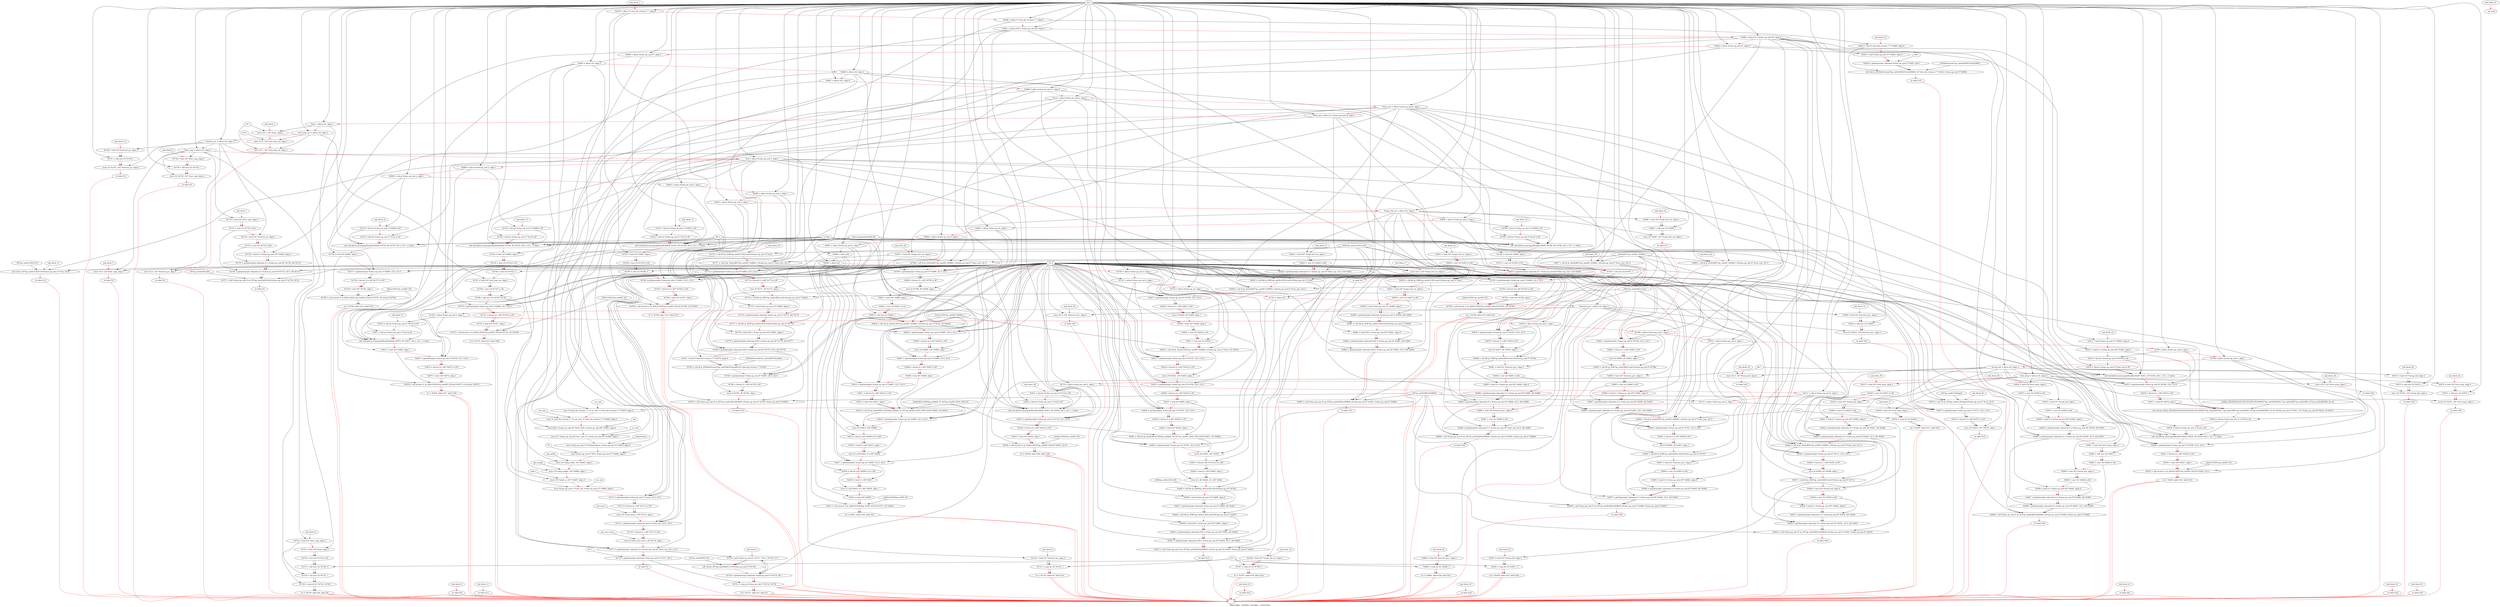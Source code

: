 digraph G {
compound=true
label="Black edges - dataflow, red edges - control flow"
"t679" [label="  %t679 = alloca %\"class.hls::stream.1\"*, align 8"]
"t680" [label="  %t680 = alloca %\"class.hls::stream.1\"*, align 8"]
"t681" [label="  %t681 = alloca [256 x %class.ap_uint.0]*, align 8"]
"t682" [label="  %t682 = alloca [3 x %class.ap_uint.0]*, align 8"]
"t683" [label="  %t683 = alloca %class.ap_uint.0*, align 8"]
"t684" [label="  %t684 = alloca %class.ap_uint.0*, align 8"]
"t685" [label="  %t685 = alloca i16, align 2"]
"t686" [label="  %t686 = alloca i16, align 2"]
"t687" [label="  %t687 = alloca i16*, align 8"]
"t688" [label="  %t688 = alloca %class.ap_uint.2*, align 8"]
"row" [label="  %row = alloca %class.ap_uint.2, align 2"]
"win_size" [label="  %win_size = alloca %class.ap_uint.0, align 1"]
"buf_cop" [label="  %buf_cop = alloca [3 x %class.ap_uint.0], align 1"]
"npc" [label="  %npc = alloca i16, align 2"]
"col_loop_var" [label="  %col_loop_var = alloca i16, align 2"]
"extract_px" [label="  %extract_px = alloca i32, align 4"]
"ext_copy" [label="  %ext_copy = alloca i32, align 4"]
"col" [label="  %col = alloca %class.ap_uint.2, align 1"]
"t689" [label="  %t689 = alloca %class.ap_uint.2, align 1"]
"t690" [label="  %t690 = alloca %class.ap_uint.2, align 1"]
"t691" [label="  %t691 = alloca %class.ap_uint.2, align 1"]
"t692" [label="  %t692 = alloca %class.ap_uint.0, align 1"]
"t693" [label="  %t693 = alloca %class.ap_uint.0, align 1"]
"copy_buf_var" [label="  %copy_buf_var = alloca i32, align 4"]
"t694" [label="  %t694 = alloca %class.ap_uint.2, align 1"]
"t695" [label="  %t695 = alloca %class.ap_int, align 1"]
"t696" [label="  %t696 = alloca %class.ap_uint.0, align 1"]
"t697" [label="  %t697 = alloca %class.ap_uint.2, align 1"]
"t698" [label="  %t698 = alloca i24"]
"t699" [label="  %t699 = alloca i24"]
"t700" [label="  %t700 = alloca %class.ap_uint.0, align 1"]
"t701" [label="  %t701 = alloca %class.ap_uint.2, align 1"]
"t702" [label="  %t702 = alloca %class.ap_int, align 1"]
"t703" [label="  %t703 = alloca i24"]
"extract_px1" [label="  %extract_px1 = alloca i32, align 4"]
"t704" [label="  %t704 = alloca %class.ap_uint.2, align 1"]
"t705" [label="  %t705 = alloca %class.ap_uint.0, align 1"]
"t706" [label="  %t706 = alloca %class.ap_uint.0, align 1"]
"t707" [label="  %t707 = alloca %class.ap_uint.0, align 1"]
"t708" [label="  %t708 = alloca %class.ap_uint.0, align 1"]
"t709" [label="  %t709 = alloca %class.ap_uint.2, align 1"]
"wrap_buf" [label="  %wrap_buf = alloca i32, align 4"]
"col_warp" [label="  %col_warp = alloca i32, align 4"]
"t710" [label="  %t710 = alloca %class.ap_uint.2, align 1"]
"t711" [label="  %t711 = alloca %class.ap_uint.0, align 1"]
"t712" [label="  %t712 = alloca %class.ap_uint.2, align 1"]
"_1" [label="  store %\"class.hls::stream.1\"* %_src_mat, %\"class.hls::stream.1\"** %t679, align 8"]
"_2" [label="  store %\"class.hls::stream.1\"* %_out_mat, %\"class.hls::stream.1\"** %t680, align 8"]
"_3" [label="  store [256 x %class.ap_uint.0]* %buf, [256 x %class.ap_uint.0]** %t681, align 8"]
"_4" [label="  store [3 x %class.ap_uint.0]* %src_buf, [3 x %class.ap_uint.0]** %t682, align 8"]
"_5" [label="  store %class.ap_uint.0* %OutputValues, %class.ap_uint.0** %t683, align 8"]
"_6" [label="  store %class.ap_uint.0* %P0, %class.ap_uint.0** %t684, align 8"]
"_7" [label="  store i16 %img_width, i16* %t685, align 2"]
"_8" [label="  store i16 %img_height, i16* %t686, align 2"]
"_9" [label="  store i16* %shift_x, i16** %t687, align 8"]
"_10" [label="  store %class.ap_uint.2* %row_ind, %class.ap_uint.2** %t688, align 8"]
"t713" [label="  %t713 = getelementptr %class.ap_uint.2* %row, i32 0, i32 0"]
"t714" [label="  %t714 = bitcast [2 x i8]* %t713 to i16*"]
"_11" [label="  store i16 %row.coerce, i16* %t714, align 1"]
"t715" [label="  %t715 = getelementptr %class.ap_uint.0* %win_size, i32 0, i32 0"]
"t716" [label="  %t716 = bitcast [1 x i8]* %t715 to i8*"]
"_12" [label="  store i8 %win_size.coerce, i8* %t716, align 1"]
"t717" [label="  %t717 = getelementptr inbounds [3 x %class.ap_uint.0]* %buf_cop, i32 0, i32 0"]
"t718" [label="  %t718 = getelementptr inbounds %class.ap_uint.0* %t717, i64 3"]
"_13" [label="  br label %1"]
"unk_block_1" -> "t679"[color=red]
"i32 1" -> "t679"
"t679" -> "t680"[color=red weight=2]
"i32 1" -> "t680"
"t680" -> "t681"[color=red weight=2]
"i32 1" -> "t681"
"t681" -> "t682"[color=red weight=2]
"i32 1" -> "t682"
"t682" -> "t683"[color=red weight=2]
"i32 1" -> "t683"
"t683" -> "t684"[color=red weight=2]
"i32 1" -> "t684"
"t684" -> "t685"[color=red weight=2]
"i32 1" -> "t685"
"t685" -> "t686"[color=red weight=2]
"i32 1" -> "t686"
"t686" -> "t687"[color=red weight=2]
"i32 1" -> "t687"
"t687" -> "t688"[color=red weight=2]
"i32 1" -> "t688"
"t688" -> "row"[color=red weight=2]
"i32 1" -> "row"
"row" -> "win_size"[color=red weight=2]
"i32 1" -> "win_size"
"win_size" -> "buf_cop"[color=red weight=2]
"i32 1" -> "buf_cop"
"buf_cop" -> "npc"[color=red weight=2]
"i32 1" -> "npc"
"npc" -> "col_loop_var"[color=red weight=2]
"i32 1" -> "col_loop_var"
"col_loop_var" -> "extract_px"[color=red weight=2]
"i32 1" -> "extract_px"
"extract_px" -> "ext_copy"[color=red weight=2]
"i32 1" -> "ext_copy"
"ext_copy" -> "col"[color=red weight=2]
"i32 1" -> "col"
"col" -> "t689"[color=red weight=2]
"i32 1" -> "t689"
"t689" -> "t690"[color=red weight=2]
"i32 1" -> "t690"
"t690" -> "t691"[color=red weight=2]
"i32 1" -> "t691"
"t691" -> "t692"[color=red weight=2]
"i32 1" -> "t692"
"t692" -> "t693"[color=red weight=2]
"i32 1" -> "t693"
"t693" -> "copy_buf_var"[color=red weight=2]
"i32 1" -> "copy_buf_var"
"copy_buf_var" -> "t694"[color=red weight=2]
"i32 1" -> "t694"
"t694" -> "t695"[color=red weight=2]
"i32 1" -> "t695"
"t695" -> "t696"[color=red weight=2]
"i32 1" -> "t696"
"t696" -> "t697"[color=red weight=2]
"i32 1" -> "t697"
"t697" -> "t698"[color=red weight=2]
"i32 1" -> "t698"
"t698" -> "t699"[color=red weight=2]
"i32 1" -> "t699"
"t699" -> "t700"[color=red weight=2]
"i32 1" -> "t700"
"t700" -> "t701"[color=red weight=2]
"i32 1" -> "t701"
"t701" -> "t702"[color=red weight=2]
"i32 1" -> "t702"
"t702" -> "t703"[color=red weight=2]
"i32 1" -> "t703"
"t703" -> "extract_px1"[color=red weight=2]
"i32 1" -> "extract_px1"
"extract_px1" -> "t704"[color=red weight=2]
"i32 1" -> "t704"
"t704" -> "t705"[color=red weight=2]
"i32 1" -> "t705"
"t705" -> "t706"[color=red weight=2]
"i32 1" -> "t706"
"t706" -> "t707"[color=red weight=2]
"i32 1" -> "t707"
"t707" -> "t708"[color=red weight=2]
"i32 1" -> "t708"
"t708" -> "t709"[color=red weight=2]
"i32 1" -> "t709"
"t709" -> "wrap_buf"[color=red weight=2]
"i32 1" -> "wrap_buf"
"wrap_buf" -> "col_warp"[color=red weight=2]
"i32 1" -> "col_warp"
"col_warp" -> "t710"[color=red weight=2]
"i32 1" -> "t710"
"t710" -> "t711"[color=red weight=2]
"i32 1" -> "t711"
"t711" -> "t712"[color=red weight=2]
"i32 1" -> "t712"
"t712" -> "_1"[color=red weight=2]
"_src_mat" -> "_1"
"t679" -> "_1"
"_1" -> "_2"[color=red weight=2]
"_out_mat" -> "_2"
"t680" -> "_2"
"_2" -> "_3"[color=red weight=2]
"buf" -> "_3"
"t681" -> "_3"
"_3" -> "_4"[color=red weight=2]
"src_buf" -> "_4"
"t682" -> "_4"
"_4" -> "_5"[color=red weight=2]
"OutputValues" -> "_5"
"t683" -> "_5"
"_5" -> "_6"[color=red weight=2]
"P0" -> "_6"
"t684" -> "_6"
"_6" -> "_7"[color=red weight=2]
"img_width" -> "_7"
"t685" -> "_7"
"_7" -> "_8"[color=red weight=2]
"img_height" -> "_8"
"t686" -> "_8"
"_8" -> "_9"[color=red weight=2]
"shift_x" -> "_9"
"t687" -> "_9"
"_9" -> "_10"[color=red weight=2]
"row_ind" -> "_10"
"t688" -> "_10"
"_10" -> "t713"[color=red weight=2]
"row" -> "t713"
"i32 0" -> "t713"
"i32 0" -> "t713"
"t713" -> "t714"[color=red weight=2]
"t713" -> "t714"
"t714" -> "_11"[color=red weight=2]
"row.coerce" -> "_11"
"t714" -> "_11"
"_11" -> "t715"[color=red weight=2]
"win_size" -> "t715"
"i32 0" -> "t715"
"i32 0" -> "t715"
"t715" -> "t716"[color=red weight=2]
"t715" -> "t716"
"t716" -> "_12"[color=red weight=2]
"win_size.coerce" -> "_12"
"t716" -> "_12"
"_12" -> "t717"[color=red weight=2]
"buf_cop" -> "t717"
"i32 0" -> "t717"
"i32 0" -> "t717"
"t717" -> "t718"[color=red weight=2]
"t717" -> "t718"
"i64 3" -> "t718"
"t718" -> "_13"[color=red weight=2]
"_13" -> ""[color=red]

"t719" [label="  %t719 = phi %class.ap_uint.0* [ %t717, %0 ], [ %t720, %1 ]"]
"_14" [label="  call void @_ZN7ap_uintILi8EEC1Ev(%class.ap_uint.0* %t719)"]
"t720" [label="  %t720 = getelementptr inbounds %class.ap_uint.0* %t719, i64 1"]
"t721" [label="  %t721 = icmp eq %class.ap_uint.0* %t720, %t718"]
"_15" [label="  br i1 %t721, label %2, label %1"]
"unk_block_2" -> "t719"[color=red]
"t717" -> "t719"
"t720" -> "t719"
"t719" -> "_14"[color=red weight=2]
"t719" -> "_14"
"_ZN7ap_uintILi8EEC1Ev" -> "_14"
"_14" -> "t720"[color=red weight=2]
"t719" -> "t720"
"i64 1" -> "t720"
"t720" -> "t721"[color=red weight=2]
"t720" -> "t721"
"t718" -> "t721"
"t721" -> "_15"[color=red weight=2]
"t721" -> "_15"
"_15" -> ""[color=red]
"_15" -> ""[color=red]

"_16" [label="  store i16 1, i16* %npc, align 2"]
"_17" [label="  store i16 0, i16* %col_loop_var, align 2"]
"_18" [label="  store i16 1, i16* %col_loop_var, align 2"]
"_19" [label="  store i32 0, i32* %extract_px, align 4"]
"_20" [label="  br label %3"]
"unk_block_3" -> "_16"[color=red]
"i16 1" -> "_16"
"npc" -> "_16"
"_16" -> "_17"[color=red weight=2]
"i16 0" -> "_17"
"col_loop_var" -> "_17"
"_17" -> "_18"[color=red weight=2]
"i16 1" -> "_18"
"col_loop_var" -> "_18"
"_18" -> "_19"[color=red weight=2]
"i32 0" -> "_19"
"extract_px" -> "_19"
"_19" -> "_20"[color=red weight=2]
"_20" -> ""[color=red]

"t722" [label="  %t722 = load i32* %extract_px, align 4"]
"t723" [label="  %t723 = icmp slt i32 %t722, 3"]
"_21" [label="  br i1 %t723, label %4, label %10"]
"unk_block_4" -> "t722"[color=red]
"extract_px" -> "t722"
"t722" -> "t723"[color=red weight=2]
"t722" -> "t723"
"i32 3" -> "t723"
"t723" -> "_21"[color=red weight=2]
"t723" -> "_21"
"_21" -> ""[color=red]
"_21" -> ""[color=red]

"_22" [label="  store i32 0, i32* %ext_copy, align 4"]
"_23" [label="  br label %5"]
"unk_block_5" -> "_22"[color=red]
"i32 0" -> "_22"
"ext_copy" -> "_22"
"_22" -> "_23"[color=red weight=2]
"_23" -> ""[color=red]

"t724" [label="  %t724 = load i32* %ext_copy, align 4"]
"t725" [label="  %t725 = load i16* %npc, align 2"]
"t726" [label="  %t726 = zext i16 %t725 to i32"]
"t727" [label="  %t727 = add nsw i32 %t726, 3"]
"t728" [label="  %t728 = sub nsw i32 %t727, 1"]
"t729" [label="  %t729 = icmp slt i32 %t724, %t728"]
"_24" [label="  br i1 %t729, label %6, label %8"]
"unk_block_6" -> "t724"[color=red]
"ext_copy" -> "t724"
"t724" -> "t725"[color=red weight=2]
"npc" -> "t725"
"t725" -> "t726"[color=red weight=2]
"t725" -> "t726"
"t726" -> "t727"[color=red weight=2]
"t726" -> "t727"
"i32 3" -> "t727"
"t727" -> "t728"[color=red weight=2]
"t727" -> "t728"
"i32 1" -> "t728"
"t728" -> "t729"[color=red weight=2]
"t724" -> "t729"
"t728" -> "t729"
"t729" -> "_24"[color=red weight=2]
"t729" -> "_24"
"_24" -> ""[color=red]
"_24" -> ""[color=red]

"t730" [label="  %t730 = load i32* %ext_copy, align 4"]
"t731" [label="  %t731 = sext i32 %t730 to i64"]
"t732" [label="  %t732 = load i32* %extract_px, align 4"]
"t733" [label="  %t733 = sext i32 %t732 to i64"]
"t734" [label="  %t734 = load [3 x %class.ap_uint.0]** %t682, align 8"]
"t735" [label="  %t735 = getelementptr inbounds [3 x %class.ap_uint.0]* %t734, i64 %t733"]
"t736" [label="  %t736 = getelementptr inbounds [3 x %class.ap_uint.0]* %t735, i32 0, i64 %t731"]
"t737" [label="  %t737 = call %class.ap_uint.0* @_ZN7ap_uintILi8EEaSEi(%class.ap_uint.0* %t736, i32 0)"]
"_25" [label="  br label %7"]
"unk_block_7" -> "t730"[color=red]
"ext_copy" -> "t730"
"t730" -> "t731"[color=red weight=2]
"t730" -> "t731"
"t731" -> "t732"[color=red weight=2]
"extract_px" -> "t732"
"t732" -> "t733"[color=red weight=2]
"t732" -> "t733"
"t733" -> "t734"[color=red weight=2]
"t682" -> "t734"
"t734" -> "t735"[color=red weight=2]
"t734" -> "t735"
"t733" -> "t735"
"t735" -> "t736"[color=red weight=2]
"t735" -> "t736"
"i32 0" -> "t736"
"t731" -> "t736"
"t736" -> "t737"[color=red weight=2]
"t736" -> "t737"
"i32 0" -> "t737"
"_ZN7ap_uintILi8EEaSEi" -> "t737"
"t737" -> "_25"[color=red weight=2]
"_25" -> ""[color=red]

"t738" [label="  %t738 = load i32* %ext_copy, align 4"]
"t739" [label="  %t739 = add nsw i32 %t738, 1"]
"_26" [label="  store i32 %t739, i32* %ext_copy, align 4"]
"_27" [label="  br label %5"]
"unk_block_8" -> "t738"[color=red]
"ext_copy" -> "t738"
"t738" -> "t739"[color=red weight=2]
"t738" -> "t739"
"i32 1" -> "t739"
"t739" -> "_26"[color=red weight=2]
"t739" -> "_26"
"ext_copy" -> "_26"
"_26" -> "_27"[color=red weight=2]
"_27" -> ""[color=red]

"_28" [label="  br label %9"]
"unk_block_9" -> "_28"[color=red]
"_28" -> ""[color=red]

"t740" [label="  %t740 = load i32* %extract_px, align 4"]
"t741" [label="  %t741 = add nsw i32 %t740, 1"]
"_29" [label="  store i32 %t741, i32* %extract_px, align 4"]
"_30" [label="  br label %3"]
"unk_block_10" -> "t740"[color=red]
"extract_px" -> "t740"
"t740" -> "t741"[color=red weight=2]
"t740" -> "t741"
"i32 1" -> "t741"
"t741" -> "_29"[color=red weight=2]
"t741" -> "_29"
"extract_px" -> "_29"
"_29" -> "_30"[color=red weight=2]
"_30" -> ""[color=red]

"_31" [label="  br label %11"]
"unk_block_11" -> "_31"[color=red]
"_31" -> ""[color=red]

"_32" [label="  call void @_ZN7ap_uintILi13EEC1Ei(%class.ap_uint.2* %col, i32 0)"]
"_33" [label="  br label %12"]
"unk_block_12" -> "_32"[color=red]
"col" -> "_32"
"i32 0" -> "_32"
"_ZN7ap_uintILi13EEC1Ei" -> "_32"
"_32" -> "_33"[color=red weight=2]
"_33" -> ""[color=red]

"t742" [label="  %t742 = bitcast %class.ap_uint.2* %t689 to i8*"]
"t743" [label="  %t743 = bitcast %class.ap_uint.2* %col to i8*"]
"_34" [label="  call void @llvm.memcpy.p0i8.p0i8.i64(i8* %t742, i8* %t743, i64 2, i32 1, i1 false)"]
"t744" [label="  %t744 = load i16* %t685, align 2"]
"t745" [label="  %t745 = zext i16 %t744 to i32"]
"t746" [label="  %t746 = ashr i32 %t745, 0"]
"t747" [label="  %t747 = load i16* %col_loop_var, align 2"]
"t748" [label="  %t748 = zext i16 %t747 to i32"]
"t749" [label="  %t749 = add nsw i32 %t746, %t748"]
"t750" [label="  %t750 = getelementptr %class.ap_uint.2* %t689, i32 0, i32 0"]
"t751" [label="  %t751 = bitcast [2 x i8]* %t750 to i16*"]
"t752" [label="  %t752 = load i16* %t751, align 1"]
"t753" [label="  %t753 = call zeroext i1 @_ZltILi13EEb7ap_uintIXT_EEi(i16 %t752, i32 %t749)"]
"_35" [label="  br i1 %t753, label %13, label %46"]
"unk_block_13" -> "t742"[color=red]
"t689" -> "t742"
"t742" -> "t743"[color=red weight=2]
"col" -> "t743"
"t743" -> "_34"[color=red weight=2]
"t742" -> "_34"
"t743" -> "_34"
"i64 2" -> "_34"
"i32 1" -> "_34"
"i1 false" -> "_34"
"llvm.memcpy.p0i8.p0i8.i64" -> "_34"
"_34" -> "t744"[color=red weight=2]
"t685" -> "t744"
"t744" -> "t745"[color=red weight=2]
"t744" -> "t745"
"t745" -> "t746"[color=red weight=2]
"t745" -> "t746"
"i32 0" -> "t746"
"t746" -> "t747"[color=red weight=2]
"col_loop_var" -> "t747"
"t747" -> "t748"[color=red weight=2]
"t747" -> "t748"
"t748" -> "t749"[color=red weight=2]
"t746" -> "t749"
"t748" -> "t749"
"t749" -> "t750"[color=red weight=2]
"t689" -> "t750"
"i32 0" -> "t750"
"i32 0" -> "t750"
"t750" -> "t751"[color=red weight=2]
"t750" -> "t751"
"t751" -> "t752"[color=red weight=2]
"t751" -> "t752"
"t752" -> "t753"[color=red weight=2]
"t752" -> "t753"
"t749" -> "t753"
"_ZltILi13EEb7ap_uintIXT_EEi" -> "t753"
"t753" -> "_35"[color=red weight=2]
"t753" -> "_35"
"_35" -> ""[color=red]
"_35" -> ""[color=red]

"t754" [label="  %t754 = bitcast %class.ap_uint.2* %t690 to i8*"]
"t755" [label="  %t755 = bitcast %class.ap_uint.2* %row to i8*"]
"_36" [label="  call void @llvm.memcpy.p0i8.p0i8.i64(i8* %t754, i8* %t755, i64 2, i32 1, i1 false)"]
"t756" [label="  %t756 = load i16* %t686, align 2"]
"t757" [label="  %t757 = getelementptr %class.ap_uint.2* %t690, i32 0, i32 0"]
"t758" [label="  %t758 = bitcast [2 x i8]* %t757 to i16*"]
"t759" [label="  %t759 = load i16* %t758, align 1"]
"t760" [label="  %t760 = call zeroext i1 @_ZltILi13EEb7ap_uintIXT_EEt(i16 %t759, i16 zeroext %t756)"]
"_37" [label="  br i1 %t760, label %14, label %16"]
"unk_block_14" -> "t754"[color=red]
"t690" -> "t754"
"t754" -> "t755"[color=red weight=2]
"row" -> "t755"
"t755" -> "_36"[color=red weight=2]
"t754" -> "_36"
"t755" -> "_36"
"i64 2" -> "_36"
"i32 1" -> "_36"
"i1 false" -> "_36"
"llvm.memcpy.p0i8.p0i8.i64" -> "_36"
"_36" -> "t756"[color=red weight=2]
"t686" -> "t756"
"t756" -> "t757"[color=red weight=2]
"t690" -> "t757"
"i32 0" -> "t757"
"i32 0" -> "t757"
"t757" -> "t758"[color=red weight=2]
"t757" -> "t758"
"t758" -> "t759"[color=red weight=2]
"t758" -> "t759"
"t759" -> "t760"[color=red weight=2]
"t759" -> "t760"
"t756" -> "t760"
"_ZltILi13EEb7ap_uintIXT_EEt" -> "t760"
"t760" -> "_37"[color=red weight=2]
"t760" -> "_37"
"_37" -> ""[color=red]
"_37" -> ""[color=red]

"t761" [label="  %t761 = bitcast %class.ap_uint.2* %t691 to i8*"]
"t762" [label="  %t762 = bitcast %class.ap_uint.2* %col to i8*"]
"_38" [label="  call void @llvm.memcpy.p0i8.p0i8.i64(i8* %t761, i8* %t762, i64 2, i32 1, i1 false)"]
"t763" [label="  %t763 = load i16* %t685, align 2"]
"t764" [label="  %t764 = zext i16 %t763 to i32"]
"t765" [label="  %t765 = ashr i32 %t764, 0"]
"t766" [label="  %t766 = getelementptr %class.ap_uint.2* %t691, i32 0, i32 0"]
"t767" [label="  %t767 = bitcast [2 x i8]* %t766 to i16*"]
"t768" [label="  %t768 = load i16* %t767, align 1"]
"t769" [label="  %t769 = call zeroext i1 @_ZltILi13EEb7ap_uintIXT_EEi(i16 %t768, i32 %t765)"]
"_39" [label="  br i1 %t769, label %15, label %16"]
"unk_block_15" -> "t761"[color=red]
"t691" -> "t761"
"t761" -> "t762"[color=red weight=2]
"col" -> "t762"
"t762" -> "_38"[color=red weight=2]
"t761" -> "_38"
"t762" -> "_38"
"i64 2" -> "_38"
"i32 1" -> "_38"
"i1 false" -> "_38"
"llvm.memcpy.p0i8.p0i8.i64" -> "_38"
"_38" -> "t763"[color=red weight=2]
"t685" -> "t763"
"t763" -> "t764"[color=red weight=2]
"t763" -> "t764"
"t764" -> "t765"[color=red weight=2]
"t764" -> "t765"
"i32 0" -> "t765"
"t765" -> "t766"[color=red weight=2]
"t691" -> "t766"
"i32 0" -> "t766"
"i32 0" -> "t766"
"t766" -> "t767"[color=red weight=2]
"t766" -> "t767"
"t767" -> "t768"[color=red weight=2]
"t767" -> "t768"
"t768" -> "t769"[color=red weight=2]
"t768" -> "t769"
"t765" -> "t769"
"_ZltILi13EEb7ap_uintIXT_EEi" -> "t769"
"t769" -> "_39"[color=red weight=2]
"t769" -> "_39"
"_39" -> ""[color=red]
"_39" -> ""[color=red]

"t770" [label="  %t770 = call i64 @_ZNK7ap_uintILi13EEcvmEv(%class.ap_uint.2* %col)"]
"t771" [label="  %t771 = call i8 @_ZmiILi8EE7ap_uintIXT_EERKS1_i(%class.ap_uint.0* %win_size, i32 1)"]
"t772" [label="  %t772 = getelementptr %class.ap_uint.0* %t692, i32 0, i32 0"]
"t773" [label="  %t773 = bitcast [1 x i8]* %t772 to i8*"]
"_40" [label="  store i8 %t771, i8* %t773, align 1"]
"t774" [label="  %t774 = call i64 @_ZNK7ap_uintILi8EEcvmEv(%class.ap_uint.0* %t692)"]
"t775" [label="  %t775 = load %class.ap_uint.2** %t688, align 8"]
"t776" [label="  %t776 = getelementptr inbounds %class.ap_uint.2* %t775, i64 %t774"]
"t777" [label="  %t777 = call i64 @_ZNK7ap_uintILi13EEcvmEv(%class.ap_uint.2* %t776)"]
"t778" [label="  %t778 = load [256 x %class.ap_uint.0]** %t681, align 8"]
"t779" [label="  %t779 = getelementptr inbounds [256 x %class.ap_uint.0]* %t778, i64 %t777"]
"t780" [label="  %t780 = getelementptr inbounds [256 x %class.ap_uint.0]* %t779, i32 0, i64 %t770"]
"t781" [label="  %t781 = load %\"class.hls::stream.1\"** %t679, align 8"]
"t782" [label="  %t782 = call i8 @_ZN3hls6streamI7ap_uintILi8EEE4readEv(%\"class.hls::stream.1\"* %t781)"]
"t783" [label="  %t783 = getelementptr %class.ap_uint.0* %t693, i32 0, i32 0"]
"t784" [label="  %t784 = bitcast [1 x i8]* %t783 to i8*"]
"_41" [label="  store i8 %t782, i8* %t784, align 1"]
"t785" [label="  %t785 = call %class.ap_uint.0* @_ZN7ap_uintILi8EEaSERKS0_(%class.ap_uint.0* %t780, %class.ap_uint.0* %t693)"]
"_42" [label="  br label %16"]
"unk_block_16" -> "t770"[color=red]
"col" -> "t770"
"_ZNK7ap_uintILi13EEcvmEv" -> "t770"
"t770" -> "t771"[color=red weight=2]
"win_size" -> "t771"
"i32 1" -> "t771"
"_ZmiILi8EE7ap_uintIXT_EERKS1_i" -> "t771"
"t771" -> "t772"[color=red weight=2]
"t692" -> "t772"
"i32 0" -> "t772"
"i32 0" -> "t772"
"t772" -> "t773"[color=red weight=2]
"t772" -> "t773"
"t773" -> "_40"[color=red weight=2]
"t771" -> "_40"
"t773" -> "_40"
"_40" -> "t774"[color=red weight=2]
"t692" -> "t774"
"_ZNK7ap_uintILi8EEcvmEv" -> "t774"
"t774" -> "t775"[color=red weight=2]
"t688" -> "t775"
"t775" -> "t776"[color=red weight=2]
"t775" -> "t776"
"t774" -> "t776"
"t776" -> "t777"[color=red weight=2]
"t776" -> "t777"
"_ZNK7ap_uintILi13EEcvmEv" -> "t777"
"t777" -> "t778"[color=red weight=2]
"t681" -> "t778"
"t778" -> "t779"[color=red weight=2]
"t778" -> "t779"
"t777" -> "t779"
"t779" -> "t780"[color=red weight=2]
"t779" -> "t780"
"i32 0" -> "t780"
"t770" -> "t780"
"t780" -> "t781"[color=red weight=2]
"t679" -> "t781"
"t781" -> "t782"[color=red weight=2]
"t781" -> "t782"
"_ZN3hls6streamI7ap_uintILi8EEE4readEv" -> "t782"
"t782" -> "t783"[color=red weight=2]
"t693" -> "t783"
"i32 0" -> "t783"
"i32 0" -> "t783"
"t783" -> "t784"[color=red weight=2]
"t783" -> "t784"
"t784" -> "_41"[color=red weight=2]
"t782" -> "_41"
"t784" -> "_41"
"_41" -> "t785"[color=red weight=2]
"t780" -> "t785"
"t693" -> "t785"
"_ZN7ap_uintILi8EEaSERKS0_" -> "t785"
"t785" -> "_42"[color=red weight=2]
"_42" -> ""[color=red]

"_43" [label="  store i32 0, i32* %copy_buf_var, align 4"]
"_44" [label="  br label %17"]
"unk_block_17" -> "_43"[color=red]
"i32 0" -> "_43"
"copy_buf_var" -> "_43"
"_43" -> "_44"[color=red weight=2]
"_44" -> ""[color=red]

"t786" [label="  %t786 = load i32* %copy_buf_var, align 4"]
"t787" [label="  %t787 = icmp slt i32 %t786, 3"]
"_45" [label="  br i1 %t787, label %18, label %24"]
"unk_block_18" -> "t786"[color=red]
"copy_buf_var" -> "t786"
"t786" -> "t787"[color=red weight=2]
"t786" -> "t787"
"i32 3" -> "t787"
"t787" -> "_45"[color=red weight=2]
"t787" -> "_45"
"_45" -> ""[color=red]
"_45" -> ""[color=red]

"t788" [label="  %t788 = bitcast %class.ap_uint.2* %t694 to i8*"]
"t789" [label="  %t789 = bitcast %class.ap_uint.2* %row to i8*"]
"_46" [label="  call void @llvm.memcpy.p0i8.p0i8.i64(i8* %t788, i8* %t789, i64 2, i32 1, i1 false)"]
"t790" [label="  %t790 = load i16* %t686, align 2"]
"t791" [label="  %t791 = zext i16 %t790 to i32"]
"t792" [label="  %t792 = sub nsw i32 %t791, 1"]
"t793" [label="  %t793 = getelementptr %class.ap_uint.2* %t694, i32 0, i32 0"]
"t794" [label="  %t794 = bitcast [2 x i8]* %t793 to i16*"]
"t795" [label="  %t795 = load i16* %t794, align 1"]
"t796" [label="  %t796 = call zeroext i1 @_ZgtILi13EEb7ap_uintIXT_EEi(i16 %t795, i32 %t792)"]
"_47" [label="  br i1 %t796, label %19, label %21"]
"unk_block_19" -> "t788"[color=red]
"t694" -> "t788"
"t788" -> "t789"[color=red weight=2]
"row" -> "t789"
"t789" -> "_46"[color=red weight=2]
"t788" -> "_46"
"t789" -> "_46"
"i64 2" -> "_46"
"i32 1" -> "_46"
"i1 false" -> "_46"
"llvm.memcpy.p0i8.p0i8.i64" -> "_46"
"_46" -> "t790"[color=red weight=2]
"t686" -> "t790"
"t790" -> "t791"[color=red weight=2]
"t790" -> "t791"
"t791" -> "t792"[color=red weight=2]
"t791" -> "t792"
"i32 1" -> "t792"
"t792" -> "t793"[color=red weight=2]
"t694" -> "t793"
"i32 0" -> "t793"
"i32 0" -> "t793"
"t793" -> "t794"[color=red weight=2]
"t793" -> "t794"
"t794" -> "t795"[color=red weight=2]
"t794" -> "t795"
"t795" -> "t796"[color=red weight=2]
"t795" -> "t796"
"t792" -> "t796"
"_ZgtILi13EEb7ap_uintIXT_EEi" -> "t796"
"t796" -> "_47"[color=red weight=2]
"t796" -> "_47"
"_47" -> ""[color=red]
"_47" -> ""[color=red]

"t797" [label="  %t797 = load i32* %copy_buf_var, align 4"]
"t798" [label="  %t798 = call i8 @_ZmiILi8EE7ap_uintIXT_EERKS1_i(%class.ap_uint.0* %win_size, i32 1)"]
"t799" [label="  %t799 = getelementptr %class.ap_uint.0* %t696, i32 0, i32 0"]
"t800" [label="  %t800 = bitcast [1 x i8]* %t799 to i8*"]
"_48" [label="  store i8 %t798, i8* %t800, align 1"]
"t801" [label="  %t801 = load i16* %t686, align 2"]
"t802" [label="  %t802 = zext i16 %t801 to i32"]
"t803" [label="  %t803 = sub nsw i32 %t802, 1"]
"t804" [label="  %t804 = call i16 @_ZmiILi13EE7ap_uintIXT_EERKS1_i(%class.ap_uint.2* %row, i32 %t803)"]
"t805" [label="  %t805 = getelementptr %class.ap_uint.2* %t697, i32 0, i32 0"]
"t806" [label="  %t806 = bitcast [2 x i8]* %t805 to i16*"]
"_49" [label="  store i16 %t804, i16* %t806, align 1"]
"t807" [label="  %t807 = getelementptr %class.ap_uint.0* %t696, i32 0, i32 0"]
"t808" [label="  %t808 = bitcast [1 x i8]* %t807 to i8*"]
"t809" [label="  %t809 = load i8* %t808, align 1"]
"t810" [label="  %t810 = getelementptr %class.ap_uint.2* %t697, i32 0, i32 0"]
"t811" [label="  %t811 = bitcast [2 x i8]* %t810 to i16*"]
"t812" [label="  %t812 = load i16* %t811, align 1"]
"t813" [label="  %t813 = call i24 @_ZmiILi8ELi13EE6ap_intIXplT_T0_EE7ap_uintIXT_EES2_IXT0_EE(i8 %t809, i16 %t812)"]
"t814" [label="  %t814 = getelementptr %class.ap_int* %t695, i32 0, i32 0"]
"_50" [label="  store i24 %t813, i24* %t698"]
"t815" [label="  %t815 = bitcast i24* %t698 to [3 x i8]*"]
"t816" [label="  %t816 = load [3 x i8]* %t815, align 1"]
"_51" [label="  store [3 x i8] %t816, [3 x i8]* %t814"]
"t817" [label="  %t817 = getelementptr %class.ap_int* %t695, i32 0, i32 0"]
"t818" [label="  %t818 = bitcast i24* %t699 to [3 x i8]*"]
"t819" [label="  %t819 = load [3 x i8]* %t817"]
"_52" [label="  store [3 x i8] %t819, [3 x i8]* %t818, align 1"]
"t820" [label="  %t820 = load i24* %t699"]
"t821" [label="  %t821 = call zeroext i1 @_ZgtILi21EEbi6ap_intIXT_EE(i32 %t797, i24 %t820)"]
"_53" [label="  br i1 %t821, label %20, label %21"]
"unk_block_20" -> "t797"[color=red]
"copy_buf_var" -> "t797"
"t797" -> "t798"[color=red weight=2]
"win_size" -> "t798"
"i32 1" -> "t798"
"_ZmiILi8EE7ap_uintIXT_EERKS1_i" -> "t798"
"t798" -> "t799"[color=red weight=2]
"t696" -> "t799"
"i32 0" -> "t799"
"i32 0" -> "t799"
"t799" -> "t800"[color=red weight=2]
"t799" -> "t800"
"t800" -> "_48"[color=red weight=2]
"t798" -> "_48"
"t800" -> "_48"
"_48" -> "t801"[color=red weight=2]
"t686" -> "t801"
"t801" -> "t802"[color=red weight=2]
"t801" -> "t802"
"t802" -> "t803"[color=red weight=2]
"t802" -> "t803"
"i32 1" -> "t803"
"t803" -> "t804"[color=red weight=2]
"row" -> "t804"
"t803" -> "t804"
"_ZmiILi13EE7ap_uintIXT_EERKS1_i" -> "t804"
"t804" -> "t805"[color=red weight=2]
"t697" -> "t805"
"i32 0" -> "t805"
"i32 0" -> "t805"
"t805" -> "t806"[color=red weight=2]
"t805" -> "t806"
"t806" -> "_49"[color=red weight=2]
"t804" -> "_49"
"t806" -> "_49"
"_49" -> "t807"[color=red weight=2]
"t696" -> "t807"
"i32 0" -> "t807"
"i32 0" -> "t807"
"t807" -> "t808"[color=red weight=2]
"t807" -> "t808"
"t808" -> "t809"[color=red weight=2]
"t808" -> "t809"
"t809" -> "t810"[color=red weight=2]
"t697" -> "t810"
"i32 0" -> "t810"
"i32 0" -> "t810"
"t810" -> "t811"[color=red weight=2]
"t810" -> "t811"
"t811" -> "t812"[color=red weight=2]
"t811" -> "t812"
"t812" -> "t813"[color=red weight=2]
"t809" -> "t813"
"t812" -> "t813"
"_ZmiILi8ELi13EE6ap_intIXplT_T0_EE7ap_uintIXT_EES2_IXT0_EE" -> "t813"
"t813" -> "t814"[color=red weight=2]
"t695" -> "t814"
"i32 0" -> "t814"
"i32 0" -> "t814"
"t814" -> "_50"[color=red weight=2]
"t813" -> "_50"
"t698" -> "_50"
"_50" -> "t815"[color=red weight=2]
"t698" -> "t815"
"t815" -> "t816"[color=red weight=2]
"t815" -> "t816"
"t816" -> "_51"[color=red weight=2]
"t816" -> "_51"
"t814" -> "_51"
"_51" -> "t817"[color=red weight=2]
"t695" -> "t817"
"i32 0" -> "t817"
"i32 0" -> "t817"
"t817" -> "t818"[color=red weight=2]
"t699" -> "t818"
"t818" -> "t819"[color=red weight=2]
"t817" -> "t819"
"t819" -> "_52"[color=red weight=2]
"t819" -> "_52"
"t818" -> "_52"
"_52" -> "t820"[color=red weight=2]
"t699" -> "t820"
"t820" -> "t821"[color=red weight=2]
"t797" -> "t821"
"t820" -> "t821"
"_ZgtILi21EEbi6ap_intIXT_EE" -> "t821"
"t821" -> "_53"[color=red weight=2]
"t821" -> "_53"
"_53" -> ""[color=red]
"_53" -> ""[color=red]

"t822" [label="  %t822 = load i32* %copy_buf_var, align 4"]
"t823" [label="  %t823 = sext i32 %t822 to i64"]
"t824" [label="  %t824 = getelementptr inbounds [3 x %class.ap_uint.0]* %buf_cop, i32 0, i64 %t823"]
"t825" [label="  %t825 = call i64 @_ZNK7ap_uintILi13EEcvmEv(%class.ap_uint.2* %col)"]
"t826" [label="  %t826 = call i8 @_ZmiILi8EE7ap_uintIXT_EERKS1_i(%class.ap_uint.0* %win_size, i32 1)"]
"t827" [label="  %t827 = getelementptr %class.ap_uint.0* %t700, i32 0, i32 0"]
"t828" [label="  %t828 = bitcast [1 x i8]* %t827 to i8*"]
"_54" [label="  store i8 %t826, i8* %t828, align 1"]
"t829" [label="  %t829 = load i16* %t686, align 2"]
"t830" [label="  %t830 = zext i16 %t829 to i32"]
"t831" [label="  %t831 = sub nsw i32 %t830, 1"]
"t832" [label="  %t832 = call i16 @_ZmiILi13EE7ap_uintIXT_EERKS1_i(%class.ap_uint.2* %row, i32 %t831)"]
"t833" [label="  %t833 = getelementptr %class.ap_uint.2* %t701, i32 0, i32 0"]
"t834" [label="  %t834 = bitcast [2 x i8]* %t833 to i16*"]
"_55" [label="  store i16 %t832, i16* %t834, align 1"]
"t835" [label="  %t835 = getelementptr %class.ap_uint.0* %t700, i32 0, i32 0"]
"t836" [label="  %t836 = bitcast [1 x i8]* %t835 to i8*"]
"t837" [label="  %t837 = load i8* %t836, align 1"]
"t838" [label="  %t838 = getelementptr %class.ap_uint.2* %t701, i32 0, i32 0"]
"t839" [label="  %t839 = bitcast [2 x i8]* %t838 to i16*"]
"t840" [label="  %t840 = load i16* %t839, align 1"]
"t841" [label="  %t841 = call i24 @_ZmiILi8ELi13EE6ap_intIXplT_T0_EE7ap_uintIXT_EES2_IXT0_EE(i8 %t837, i16 %t840)"]
"t842" [label="  %t842 = getelementptr %class.ap_int* %t702, i32 0, i32 0"]
"_56" [label="  store i24 %t841, i24* %t703"]
"t843" [label="  %t843 = bitcast i24* %t703 to [3 x i8]*"]
"t844" [label="  %t844 = load [3 x i8]* %t843, align 1"]
"_57" [label="  store [3 x i8] %t844, [3 x i8]* %t842"]
"t845" [label="  %t845 = call i64 @_ZNK6ap_intILi21EEcvlEv(%class.ap_int* %t702)"]
"t846" [label="  %t846 = load %class.ap_uint.2** %t688, align 8"]
"t847" [label="  %t847 = getelementptr inbounds %class.ap_uint.2* %t846, i64 %t845"]
"t848" [label="  %t848 = call i64 @_ZNK7ap_uintILi13EEcvmEv(%class.ap_uint.2* %t847)"]
"t849" [label="  %t849 = load [256 x %class.ap_uint.0]** %t681, align 8"]
"t850" [label="  %t850 = getelementptr inbounds [256 x %class.ap_uint.0]* %t849, i64 %t848"]
"t851" [label="  %t851 = getelementptr inbounds [256 x %class.ap_uint.0]* %t850, i32 0, i64 %t825"]
"t852" [label="  %t852 = call %class.ap_uint.0* @_ZN7ap_uintILi8EEaSERKS0_(%class.ap_uint.0* %t824, %class.ap_uint.0* %t851)"]
"_58" [label="  br label %22"]
"unk_block_21" -> "t822"[color=red]
"copy_buf_var" -> "t822"
"t822" -> "t823"[color=red weight=2]
"t822" -> "t823"
"t823" -> "t824"[color=red weight=2]
"buf_cop" -> "t824"
"i32 0" -> "t824"
"t823" -> "t824"
"t824" -> "t825"[color=red weight=2]
"col" -> "t825"
"_ZNK7ap_uintILi13EEcvmEv" -> "t825"
"t825" -> "t826"[color=red weight=2]
"win_size" -> "t826"
"i32 1" -> "t826"
"_ZmiILi8EE7ap_uintIXT_EERKS1_i" -> "t826"
"t826" -> "t827"[color=red weight=2]
"t700" -> "t827"
"i32 0" -> "t827"
"i32 0" -> "t827"
"t827" -> "t828"[color=red weight=2]
"t827" -> "t828"
"t828" -> "_54"[color=red weight=2]
"t826" -> "_54"
"t828" -> "_54"
"_54" -> "t829"[color=red weight=2]
"t686" -> "t829"
"t829" -> "t830"[color=red weight=2]
"t829" -> "t830"
"t830" -> "t831"[color=red weight=2]
"t830" -> "t831"
"i32 1" -> "t831"
"t831" -> "t832"[color=red weight=2]
"row" -> "t832"
"t831" -> "t832"
"_ZmiILi13EE7ap_uintIXT_EERKS1_i" -> "t832"
"t832" -> "t833"[color=red weight=2]
"t701" -> "t833"
"i32 0" -> "t833"
"i32 0" -> "t833"
"t833" -> "t834"[color=red weight=2]
"t833" -> "t834"
"t834" -> "_55"[color=red weight=2]
"t832" -> "_55"
"t834" -> "_55"
"_55" -> "t835"[color=red weight=2]
"t700" -> "t835"
"i32 0" -> "t835"
"i32 0" -> "t835"
"t835" -> "t836"[color=red weight=2]
"t835" -> "t836"
"t836" -> "t837"[color=red weight=2]
"t836" -> "t837"
"t837" -> "t838"[color=red weight=2]
"t701" -> "t838"
"i32 0" -> "t838"
"i32 0" -> "t838"
"t838" -> "t839"[color=red weight=2]
"t838" -> "t839"
"t839" -> "t840"[color=red weight=2]
"t839" -> "t840"
"t840" -> "t841"[color=red weight=2]
"t837" -> "t841"
"t840" -> "t841"
"_ZmiILi8ELi13EE6ap_intIXplT_T0_EE7ap_uintIXT_EES2_IXT0_EE" -> "t841"
"t841" -> "t842"[color=red weight=2]
"t702" -> "t842"
"i32 0" -> "t842"
"i32 0" -> "t842"
"t842" -> "_56"[color=red weight=2]
"t841" -> "_56"
"t703" -> "_56"
"_56" -> "t843"[color=red weight=2]
"t703" -> "t843"
"t843" -> "t844"[color=red weight=2]
"t843" -> "t844"
"t844" -> "_57"[color=red weight=2]
"t844" -> "_57"
"t842" -> "_57"
"_57" -> "t845"[color=red weight=2]
"t702" -> "t845"
"_ZNK6ap_intILi21EEcvlEv" -> "t845"
"t845" -> "t846"[color=red weight=2]
"t688" -> "t846"
"t846" -> "t847"[color=red weight=2]
"t846" -> "t847"
"t845" -> "t847"
"t847" -> "t848"[color=red weight=2]
"t847" -> "t848"
"_ZNK7ap_uintILi13EEcvmEv" -> "t848"
"t848" -> "t849"[color=red weight=2]
"t681" -> "t849"
"t849" -> "t850"[color=red weight=2]
"t849" -> "t850"
"t848" -> "t850"
"t850" -> "t851"[color=red weight=2]
"t850" -> "t851"
"i32 0" -> "t851"
"t825" -> "t851"
"t851" -> "t852"[color=red weight=2]
"t824" -> "t852"
"t851" -> "t852"
"_ZN7ap_uintILi8EEaSERKS0_" -> "t852"
"t852" -> "_58"[color=red weight=2]
"_58" -> ""[color=red]

"t853" [label="  %t853 = load i32* %copy_buf_var, align 4"]
"t854" [label="  %t854 = sext i32 %t853 to i64"]
"t855" [label="  %t855 = getelementptr inbounds [3 x %class.ap_uint.0]* %buf_cop, i32 0, i64 %t854"]
"t856" [label="  %t856 = call i64 @_ZNK7ap_uintILi13EEcvmEv(%class.ap_uint.2* %col)"]
"t857" [label="  %t857 = load i32* %copy_buf_var, align 4"]
"t858" [label="  %t858 = sext i32 %t857 to i64"]
"t859" [label="  %t859 = load %class.ap_uint.2** %t688, align 8"]
"t860" [label="  %t860 = getelementptr inbounds %class.ap_uint.2* %t859, i64 %t858"]
"t861" [label="  %t861 = call i64 @_ZNK7ap_uintILi13EEcvmEv(%class.ap_uint.2* %t860)"]
"t862" [label="  %t862 = load [256 x %class.ap_uint.0]** %t681, align 8"]
"t863" [label="  %t863 = getelementptr inbounds [256 x %class.ap_uint.0]* %t862, i64 %t861"]
"t864" [label="  %t864 = getelementptr inbounds [256 x %class.ap_uint.0]* %t863, i32 0, i64 %t856"]
"t865" [label="  %t865 = call %class.ap_uint.0* @_ZN7ap_uintILi8EEaSERKS0_(%class.ap_uint.0* %t855, %class.ap_uint.0* %t864)"]
"_59" [label="  br label %22"]
"unk_block_22" -> "t853"[color=red]
"copy_buf_var" -> "t853"
"t853" -> "t854"[color=red weight=2]
"t853" -> "t854"
"t854" -> "t855"[color=red weight=2]
"buf_cop" -> "t855"
"i32 0" -> "t855"
"t854" -> "t855"
"t855" -> "t856"[color=red weight=2]
"col" -> "t856"
"_ZNK7ap_uintILi13EEcvmEv" -> "t856"
"t856" -> "t857"[color=red weight=2]
"copy_buf_var" -> "t857"
"t857" -> "t858"[color=red weight=2]
"t857" -> "t858"
"t858" -> "t859"[color=red weight=2]
"t688" -> "t859"
"t859" -> "t860"[color=red weight=2]
"t859" -> "t860"
"t858" -> "t860"
"t860" -> "t861"[color=red weight=2]
"t860" -> "t861"
"_ZNK7ap_uintILi13EEcvmEv" -> "t861"
"t861" -> "t862"[color=red weight=2]
"t681" -> "t862"
"t862" -> "t863"[color=red weight=2]
"t862" -> "t863"
"t861" -> "t863"
"t863" -> "t864"[color=red weight=2]
"t863" -> "t864"
"i32 0" -> "t864"
"t856" -> "t864"
"t864" -> "t865"[color=red weight=2]
"t855" -> "t865"
"t864" -> "t865"
"_ZN7ap_uintILi8EEaSERKS0_" -> "t865"
"t865" -> "_59"[color=red weight=2]
"_59" -> ""[color=red]

"_60" [label="  br label %23"]
"unk_block_23" -> "_60"[color=red]
"_60" -> ""[color=red]

"t866" [label="  %t866 = load i32* %copy_buf_var, align 4"]
"t867" [label="  %t867 = add nsw i32 %t866, 1"]
"_61" [label="  store i32 %t867, i32* %copy_buf_var, align 4"]
"_62" [label="  br label %17"]
"unk_block_24" -> "t866"[color=red]
"copy_buf_var" -> "t866"
"t866" -> "t867"[color=red weight=2]
"t866" -> "t867"
"i32 1" -> "t867"
"t867" -> "_61"[color=red weight=2]
"t867" -> "_61"
"copy_buf_var" -> "_61"
"_61" -> "_62"[color=red weight=2]
"_62" -> ""[color=red]

"_63" [label="  store i32 0, i32* %extract_px1, align 4"]
"_64" [label="  br label %25"]
"unk_block_25" -> "_63"[color=red]
"i32 0" -> "_63"
"extract_px1" -> "_63"
"_63" -> "_64"[color=red weight=2]
"_64" -> ""[color=red]

"t868" [label="  %t868 = load i32* %extract_px1, align 4"]
"t869" [label="  %t869 = icmp slt i32 %t868, 3"]
"_65" [label="  br i1 %t869, label %26, label %31"]
"unk_block_26" -> "t868"[color=red]
"extract_px1" -> "t868"
"t868" -> "t869"[color=red weight=2]
"t868" -> "t869"
"i32 3" -> "t869"
"t869" -> "_65"[color=red weight=2]
"t869" -> "_65"
"_65" -> ""[color=red]
"_65" -> ""[color=red]

"t870" [label="  %t870 = bitcast %class.ap_uint.2* %t704 to i8*"]
"t871" [label="  %t871 = bitcast %class.ap_uint.2* %col to i8*"]
"_66" [label="  call void @llvm.memcpy.p0i8.p0i8.i64(i8* %t870, i8* %t871, i64 2, i32 1, i1 false)"]
"t872" [label="  %t872 = load i16* %t685, align 2"]
"t873" [label="  %t873 = getelementptr %class.ap_uint.2* %t704, i32 0, i32 0"]
"t874" [label="  %t874 = bitcast [2 x i8]* %t873 to i16*"]
"t875" [label="  %t875 = load i16* %t874, align 1"]
"t876" [label="  %t876 = call zeroext i1 @_ZltILi13EEb7ap_uintIXT_EEt(i16 %t875, i16 zeroext %t872)"]
"_67" [label="  br i1 %t876, label %27, label %28"]
"unk_block_27" -> "t870"[color=red]
"t704" -> "t870"
"t870" -> "t871"[color=red weight=2]
"col" -> "t871"
"t871" -> "_66"[color=red weight=2]
"t870" -> "_66"
"t871" -> "_66"
"i64 2" -> "_66"
"i32 1" -> "_66"
"i1 false" -> "_66"
"llvm.memcpy.p0i8.p0i8.i64" -> "_66"
"_66" -> "t872"[color=red weight=2]
"t685" -> "t872"
"t872" -> "t873"[color=red weight=2]
"t704" -> "t873"
"i32 0" -> "t873"
"i32 0" -> "t873"
"t873" -> "t874"[color=red weight=2]
"t873" -> "t874"
"t874" -> "t875"[color=red weight=2]
"t874" -> "t875"
"t875" -> "t876"[color=red weight=2]
"t875" -> "t876"
"t872" -> "t876"
"_ZltILi13EEb7ap_uintIXT_EEt" -> "t876"
"t876" -> "_67"[color=red weight=2]
"t876" -> "_67"
"_67" -> ""[color=red]
"_67" -> ""[color=red]

"t877" [label="  %t877 = call i8 @_ZmiILi8EE7ap_uintIXT_EERKS1_i(%class.ap_uint.0* %win_size, i32 1)"]
"t878" [label="  %t878 = getelementptr %class.ap_uint.0* %t705, i32 0, i32 0"]
"t879" [label="  %t879 = bitcast [1 x i8]* %t878 to i8*"]
"_68" [label="  store i8 %t877, i8* %t879, align 1"]
"t880" [label="  %t880 = call i64 @_ZNK7ap_uintILi8EEcvmEv(%class.ap_uint.0* %t705)"]
"t881" [label="  %t881 = load i32* %extract_px1, align 4"]
"t882" [label="  %t882 = sext i32 %t881 to i64"]
"t883" [label="  %t883 = load [3 x %class.ap_uint.0]** %t682, align 8"]
"t884" [label="  %t884 = getelementptr inbounds [3 x %class.ap_uint.0]* %t883, i64 %t882"]
"t885" [label="  %t885 = getelementptr inbounds [3 x %class.ap_uint.0]* %t884, i32 0, i64 %t880"]
"t886" [label="  %t886 = load i32* %extract_px1, align 4"]
"t887" [label="  %t887 = sext i32 %t886 to i64"]
"t888" [label="  %t888 = getelementptr inbounds [3 x %class.ap_uint.0]* %buf_cop, i32 0, i64 %t887"]
"t889" [label="  %t889 = call %class.ap_uint.0* @_ZN7ap_uintILi8EEaSERKS0_(%class.ap_uint.0* %t885, %class.ap_uint.0* %t888)"]
"_69" [label="  br label %29"]
"unk_block_28" -> "t877"[color=red]
"win_size" -> "t877"
"i32 1" -> "t877"
"_ZmiILi8EE7ap_uintIXT_EERKS1_i" -> "t877"
"t877" -> "t878"[color=red weight=2]
"t705" -> "t878"
"i32 0" -> "t878"
"i32 0" -> "t878"
"t878" -> "t879"[color=red weight=2]
"t878" -> "t879"
"t879" -> "_68"[color=red weight=2]
"t877" -> "_68"
"t879" -> "_68"
"_68" -> "t880"[color=red weight=2]
"t705" -> "t880"
"_ZNK7ap_uintILi8EEcvmEv" -> "t880"
"t880" -> "t881"[color=red weight=2]
"extract_px1" -> "t881"
"t881" -> "t882"[color=red weight=2]
"t881" -> "t882"
"t882" -> "t883"[color=red weight=2]
"t682" -> "t883"
"t883" -> "t884"[color=red weight=2]
"t883" -> "t884"
"t882" -> "t884"
"t884" -> "t885"[color=red weight=2]
"t884" -> "t885"
"i32 0" -> "t885"
"t880" -> "t885"
"t885" -> "t886"[color=red weight=2]
"extract_px1" -> "t886"
"t886" -> "t887"[color=red weight=2]
"t886" -> "t887"
"t887" -> "t888"[color=red weight=2]
"buf_cop" -> "t888"
"i32 0" -> "t888"
"t887" -> "t888"
"t888" -> "t889"[color=red weight=2]
"t885" -> "t889"
"t888" -> "t889"
"_ZN7ap_uintILi8EEaSERKS0_" -> "t889"
"t889" -> "_69"[color=red weight=2]
"_69" -> ""[color=red]

"t890" [label="  %t890 = call i8 @_ZmiILi8EE7ap_uintIXT_EERKS1_i(%class.ap_uint.0* %win_size, i32 1)"]
"t891" [label="  %t891 = getelementptr %class.ap_uint.0* %t706, i32 0, i32 0"]
"t892" [label="  %t892 = bitcast [1 x i8]* %t891 to i8*"]
"_70" [label="  store i8 %t890, i8* %t892, align 1"]
"t893" [label="  %t893 = call i64 @_ZNK7ap_uintILi8EEcvmEv(%class.ap_uint.0* %t706)"]
"t894" [label="  %t894 = load i32* %extract_px1, align 4"]
"t895" [label="  %t895 = sext i32 %t894 to i64"]
"t896" [label="  %t896 = load [3 x %class.ap_uint.0]** %t682, align 8"]
"t897" [label="  %t897 = getelementptr inbounds [3 x %class.ap_uint.0]* %t896, i64 %t895"]
"t898" [label="  %t898 = getelementptr inbounds [3 x %class.ap_uint.0]* %t897, i32 0, i64 %t893"]
"t899" [label="  %t899 = call i8 @_ZmiILi8EE7ap_uintIXT_EERKS1_i(%class.ap_uint.0* %win_size, i32 2)"]
"t900" [label="  %t900 = getelementptr %class.ap_uint.0* %t707, i32 0, i32 0"]
"t901" [label="  %t901 = bitcast [1 x i8]* %t900 to i8*"]
"_71" [label="  store i8 %t899, i8* %t901, align 1"]
"t902" [label="  %t902 = call i64 @_ZNK7ap_uintILi8EEcvmEv(%class.ap_uint.0* %t707)"]
"t903" [label="  %t903 = load i32* %extract_px1, align 4"]
"t904" [label="  %t904 = sext i32 %t903 to i64"]
"t905" [label="  %t905 = load [3 x %class.ap_uint.0]** %t682, align 8"]
"t906" [label="  %t906 = getelementptr inbounds [3 x %class.ap_uint.0]* %t905, i64 %t904"]
"t907" [label="  %t907 = getelementptr inbounds [3 x %class.ap_uint.0]* %t906, i32 0, i64 %t902"]
"t908" [label="  %t908 = call %class.ap_uint.0* @_ZN7ap_uintILi8EEaSERKS0_(%class.ap_uint.0* %t898, %class.ap_uint.0* %t907)"]
"_72" [label="  br label %29"]
"unk_block_29" -> "t890"[color=red]
"win_size" -> "t890"
"i32 1" -> "t890"
"_ZmiILi8EE7ap_uintIXT_EERKS1_i" -> "t890"
"t890" -> "t891"[color=red weight=2]
"t706" -> "t891"
"i32 0" -> "t891"
"i32 0" -> "t891"
"t891" -> "t892"[color=red weight=2]
"t891" -> "t892"
"t892" -> "_70"[color=red weight=2]
"t890" -> "_70"
"t892" -> "_70"
"_70" -> "t893"[color=red weight=2]
"t706" -> "t893"
"_ZNK7ap_uintILi8EEcvmEv" -> "t893"
"t893" -> "t894"[color=red weight=2]
"extract_px1" -> "t894"
"t894" -> "t895"[color=red weight=2]
"t894" -> "t895"
"t895" -> "t896"[color=red weight=2]
"t682" -> "t896"
"t896" -> "t897"[color=red weight=2]
"t896" -> "t897"
"t895" -> "t897"
"t897" -> "t898"[color=red weight=2]
"t897" -> "t898"
"i32 0" -> "t898"
"t893" -> "t898"
"t898" -> "t899"[color=red weight=2]
"win_size" -> "t899"
"i32 2" -> "t899"
"_ZmiILi8EE7ap_uintIXT_EERKS1_i" -> "t899"
"t899" -> "t900"[color=red weight=2]
"t707" -> "t900"
"i32 0" -> "t900"
"i32 0" -> "t900"
"t900" -> "t901"[color=red weight=2]
"t900" -> "t901"
"t901" -> "_71"[color=red weight=2]
"t899" -> "_71"
"t901" -> "_71"
"_71" -> "t902"[color=red weight=2]
"t707" -> "t902"
"_ZNK7ap_uintILi8EEcvmEv" -> "t902"
"t902" -> "t903"[color=red weight=2]
"extract_px1" -> "t903"
"t903" -> "t904"[color=red weight=2]
"t903" -> "t904"
"t904" -> "t905"[color=red weight=2]
"t682" -> "t905"
"t905" -> "t906"[color=red weight=2]
"t905" -> "t906"
"t904" -> "t906"
"t906" -> "t907"[color=red weight=2]
"t906" -> "t907"
"i32 0" -> "t907"
"t902" -> "t907"
"t907" -> "t908"[color=red weight=2]
"t898" -> "t908"
"t907" -> "t908"
"_ZN7ap_uintILi8EEaSERKS0_" -> "t908"
"t908" -> "_72"[color=red weight=2]
"_72" -> ""[color=red]

"_73" [label="  br label %30"]
"unk_block_30" -> "_73"[color=red]
"_73" -> ""[color=red]

"t909" [label="  %t909 = load i32* %extract_px1, align 4"]
"t910" [label="  %t910 = add nsw i32 %t909, 1"]
"_74" [label="  store i32 %t910, i32* %extract_px1, align 4"]
"_75" [label="  br label %25"]
"unk_block_31" -> "t909"[color=red]
"extract_px1" -> "t909"
"t909" -> "t910"[color=red weight=2]
"t909" -> "t910"
"i32 1" -> "t910"
"t910" -> "_74"[color=red weight=2]
"t910" -> "_74"
"extract_px1" -> "_74"
"_74" -> "_75"[color=red weight=2]
"_75" -> ""[color=red]

"t911" [label="  %t911 = load %class.ap_uint.0** %t683, align 8"]
"t912" [label="  %t912 = load [3 x %class.ap_uint.0]** %t682, align 8"]
"t913" [label="  %t913 = bitcast %class.ap_uint.0* %t708 to i8*"]
"t914" [label="  %t914 = bitcast %class.ap_uint.0* %win_size to i8*"]
"_76" [label="  call void @llvm.memcpy.p0i8.p0i8.i64(i8* %t913, i8* %t914, i64 1, i32 1, i1 false)"]
"t915" [label="  %t915 = getelementptr %class.ap_uint.0* %t708, i32 0, i32 0"]
"t916" [label="  %t916 = bitcast [1 x i8]* %t915 to i8*"]
"t917" [label="  %t917 = load i8* %t916, align 1"]
"_77" [label="  call void @_ZL85p_ZN2xf9xFnmsProcILi1ELi0ELi3ELi9EEEP7ap_uintILi8EEPA3_7ap_uintILi8EE7ap_uintILi8EE_1P7ap_uintILi8EEPA3_S0_S0_(%class.ap_uint.0* %t911, [3 x %class.ap_uint.0]* %t912, i8 %t917)"]
"t918" [label="  %t918 = bitcast %class.ap_uint.2* %t709 to i8*"]
"t919" [label="  %t919 = bitcast %class.ap_uint.2* %col to i8*"]
"_78" [label="  call void @llvm.memcpy.p0i8.p0i8.i64(i8* %t918, i8* %t919, i64 2, i32 1, i1 false)"]
"t920" [label="  %t920 = getelementptr %class.ap_uint.2* %t709, i32 0, i32 0"]
"t921" [label="  %t921 = bitcast [2 x i8]* %t920 to i16*"]
"t922" [label="  %t922 = load i16* %t921, align 1"]
"t923" [label="  %t923 = call zeroext i1 @_ZgeILi13EEb7ap_uintIXT_EEi(i16 %t922, i32 1)"]
"_79" [label="  br i1 %t923, label %32, label %33"]
"unk_block_32" -> "t911"[color=red]
"t683" -> "t911"
"t911" -> "t912"[color=red weight=2]
"t682" -> "t912"
"t912" -> "t913"[color=red weight=2]
"t708" -> "t913"
"t913" -> "t914"[color=red weight=2]
"win_size" -> "t914"
"t914" -> "_76"[color=red weight=2]
"t913" -> "_76"
"t914" -> "_76"
"i64 1" -> "_76"
"i32 1" -> "_76"
"i1 false" -> "_76"
"llvm.memcpy.p0i8.p0i8.i64" -> "_76"
"_76" -> "t915"[color=red weight=2]
"t708" -> "t915"
"i32 0" -> "t915"
"i32 0" -> "t915"
"t915" -> "t916"[color=red weight=2]
"t915" -> "t916"
"t916" -> "t917"[color=red weight=2]
"t916" -> "t917"
"t917" -> "_77"[color=red weight=2]
"t911" -> "_77"
"t912" -> "_77"
"t917" -> "_77"
"_ZL85p_ZN2xf9xFnmsProcILi1ELi0ELi3ELi9EEEP7ap_uintILi8EEPA3_7ap_uintILi8EE7ap_uintILi8EE_1P7ap_uintILi8EEPA3_S0_S0_" -> "_77"
"_77" -> "t918"[color=red weight=2]
"t709" -> "t918"
"t918" -> "t919"[color=red weight=2]
"col" -> "t919"
"t919" -> "_78"[color=red weight=2]
"t918" -> "_78"
"t919" -> "_78"
"i64 2" -> "_78"
"i32 1" -> "_78"
"i1 false" -> "_78"
"llvm.memcpy.p0i8.p0i8.i64" -> "_78"
"_78" -> "t920"[color=red weight=2]
"t709" -> "t920"
"i32 0" -> "t920"
"i32 0" -> "t920"
"t920" -> "t921"[color=red weight=2]
"t920" -> "t921"
"t921" -> "t922"[color=red weight=2]
"t921" -> "t922"
"t922" -> "t923"[color=red weight=2]
"t922" -> "t923"
"i32 1" -> "t923"
"_ZgeILi13EEb7ap_uintIXT_EEi" -> "t923"
"t923" -> "_79"[color=red weight=2]
"t923" -> "_79"
"_79" -> ""[color=red]
"_79" -> ""[color=red]

"t924" [label="  %t924 = load %\"class.hls::stream.1\"** %t680, align 8"]
"t925" [label="  %t925 = load %class.ap_uint.0** %t683, align 8"]
"t926" [label="  %t926 = getelementptr inbounds %class.ap_uint.0* %t925, i64 0"]
"_80" [label="  call void @_ZN3hls6streamI7ap_uintILi8EEE5writeERKS2_(%\"class.hls::stream.1\"* %t924, %class.ap_uint.0* %t926)"]
"_81" [label="  br label %33"]
"unk_block_33" -> "t924"[color=red]
"t680" -> "t924"
"t924" -> "t925"[color=red weight=2]
"t683" -> "t925"
"t925" -> "t926"[color=red weight=2]
"t925" -> "t926"
"i64 0" -> "t926"
"t926" -> "_80"[color=red weight=2]
"t924" -> "_80"
"t926" -> "_80"
"_ZN3hls6streamI7ap_uintILi8EEE5writeERKS2_" -> "_80"
"_80" -> "_81"[color=red weight=2]
"_81" -> ""[color=red]

"_82" [label="  store i32 0, i32* %wrap_buf, align 4"]
"_83" [label="  br label %34"]
"unk_block_34" -> "_82"[color=red]
"i32 0" -> "_82"
"wrap_buf" -> "_82"
"_82" -> "_83"[color=red weight=2]
"_83" -> ""[color=red]

"t927" [label="  %t927 = load i32* %wrap_buf, align 4"]
"t928" [label="  %t928 = icmp slt i32 %t927, 3"]
"_84" [label="  br i1 %t928, label %35, label %44"]
"unk_block_35" -> "t927"[color=red]
"wrap_buf" -> "t927"
"t927" -> "t928"[color=red weight=2]
"t927" -> "t928"
"i32 3" -> "t928"
"t928" -> "_84"[color=red weight=2]
"t928" -> "_84"
"_84" -> ""[color=red]
"_84" -> ""[color=red]

"_85" [label="  store i32 0, i32* %col_warp, align 4"]
"_86" [label="  br label %36"]
"unk_block_36" -> "_85"[color=red]
"i32 0" -> "_85"
"col_warp" -> "_85"
"_85" -> "_86"[color=red weight=2]
"_86" -> ""[color=red]

"t929" [label="  %t929 = load i32* %col_warp, align 4"]
"t930" [label="  %t930 = icmp slt i32 %t929, 2"]
"_87" [label="  br i1 %t930, label %37, label %42"]
"unk_block_37" -> "t929"[color=red]
"col_warp" -> "t929"
"t929" -> "t930"[color=red weight=2]
"t929" -> "t930"
"i32 2" -> "t930"
"t930" -> "_87"[color=red weight=2]
"t930" -> "_87"
"_87" -> ""[color=red]
"_87" -> ""[color=red]

"t931" [label="  %t931 = bitcast %class.ap_uint.2* %t710 to i8*"]
"t932" [label="  %t932 = bitcast %class.ap_uint.2* %col to i8*"]
"_88" [label="  call void @llvm.memcpy.p0i8.p0i8.i64(i8* %t931, i8* %t932, i64 2, i32 1, i1 false)"]
"t933" [label="  %t933 = getelementptr %class.ap_uint.2* %t710, i32 0, i32 0"]
"t934" [label="  %t934 = bitcast [2 x i8]* %t933 to i16*"]
"t935" [label="  %t935 = load i16* %t934, align 1"]
"t936" [label="  %t936 = call zeroext i1 @_ZeqILi13EEb7ap_uintIXT_EEi(i16 %t935, i32 0)"]
"_89" [label="  br i1 %t936, label %38, label %39"]
"unk_block_38" -> "t931"[color=red]
"t710" -> "t931"
"t931" -> "t932"[color=red weight=2]
"col" -> "t932"
"t932" -> "_88"[color=red weight=2]
"t931" -> "_88"
"t932" -> "_88"
"i64 2" -> "_88"
"i32 1" -> "_88"
"i1 false" -> "_88"
"llvm.memcpy.p0i8.p0i8.i64" -> "_88"
"_88" -> "t933"[color=red weight=2]
"t710" -> "t933"
"i32 0" -> "t933"
"i32 0" -> "t933"
"t933" -> "t934"[color=red weight=2]
"t933" -> "t934"
"t934" -> "t935"[color=red weight=2]
"t934" -> "t935"
"t935" -> "t936"[color=red weight=2]
"t935" -> "t936"
"i32 0" -> "t936"
"_ZeqILi13EEb7ap_uintIXT_EEi" -> "t936"
"t936" -> "_89"[color=red weight=2]
"t936" -> "_89"
"_89" -> ""[color=red]
"_89" -> ""[color=red]

"t937" [label="  %t937 = load i32* %col_warp, align 4"]
"t938" [label="  %t938 = sext i32 %t937 to i64"]
"t939" [label="  %t939 = load i32* %wrap_buf, align 4"]
"t940" [label="  %t940 = sext i32 %t939 to i64"]
"t941" [label="  %t941 = load [3 x %class.ap_uint.0]** %t682, align 8"]
"t942" [label="  %t942 = getelementptr inbounds [3 x %class.ap_uint.0]* %t941, i64 %t940"]
"t943" [label="  %t943 = getelementptr inbounds [3 x %class.ap_uint.0]* %t942, i32 0, i64 %t938"]
"t944" [label="  %t944 = call i8 @_ZmiILi8EE7ap_uintIXT_EERKS1_i(%class.ap_uint.0* %win_size, i32 1)"]
"t945" [label="  %t945 = getelementptr %class.ap_uint.0* %t711, i32 0, i32 0"]
"t946" [label="  %t946 = bitcast [1 x i8]* %t945 to i8*"]
"_90" [label="  store i8 %t944, i8* %t946, align 1"]
"t947" [label="  %t947 = call i64 @_ZNK7ap_uintILi8EEcvmEv(%class.ap_uint.0* %t711)"]
"t948" [label="  %t948 = load i32* %wrap_buf, align 4"]
"t949" [label="  %t949 = sext i32 %t948 to i64"]
"t950" [label="  %t950 = load [3 x %class.ap_uint.0]** %t682, align 8"]
"t951" [label="  %t951 = getelementptr inbounds [3 x %class.ap_uint.0]* %t950, i64 %t949"]
"t952" [label="  %t952 = getelementptr inbounds [3 x %class.ap_uint.0]* %t951, i32 0, i64 %t947"]
"t953" [label="  %t953 = call %class.ap_uint.0* @_ZN7ap_uintILi8EEaSERKS0_(%class.ap_uint.0* %t943, %class.ap_uint.0* %t952)"]
"_91" [label="  br label %40"]
"unk_block_39" -> "t937"[color=red]
"col_warp" -> "t937"
"t937" -> "t938"[color=red weight=2]
"t937" -> "t938"
"t938" -> "t939"[color=red weight=2]
"wrap_buf" -> "t939"
"t939" -> "t940"[color=red weight=2]
"t939" -> "t940"
"t940" -> "t941"[color=red weight=2]
"t682" -> "t941"
"t941" -> "t942"[color=red weight=2]
"t941" -> "t942"
"t940" -> "t942"
"t942" -> "t943"[color=red weight=2]
"t942" -> "t943"
"i32 0" -> "t943"
"t938" -> "t943"
"t943" -> "t944"[color=red weight=2]
"win_size" -> "t944"
"i32 1" -> "t944"
"_ZmiILi8EE7ap_uintIXT_EERKS1_i" -> "t944"
"t944" -> "t945"[color=red weight=2]
"t711" -> "t945"
"i32 0" -> "t945"
"i32 0" -> "t945"
"t945" -> "t946"[color=red weight=2]
"t945" -> "t946"
"t946" -> "_90"[color=red weight=2]
"t944" -> "_90"
"t946" -> "_90"
"_90" -> "t947"[color=red weight=2]
"t711" -> "t947"
"_ZNK7ap_uintILi8EEcvmEv" -> "t947"
"t947" -> "t948"[color=red weight=2]
"wrap_buf" -> "t948"
"t948" -> "t949"[color=red weight=2]
"t948" -> "t949"
"t949" -> "t950"[color=red weight=2]
"t682" -> "t950"
"t950" -> "t951"[color=red weight=2]
"t950" -> "t951"
"t949" -> "t951"
"t951" -> "t952"[color=red weight=2]
"t951" -> "t952"
"i32 0" -> "t952"
"t947" -> "t952"
"t952" -> "t953"[color=red weight=2]
"t943" -> "t953"
"t952" -> "t953"
"_ZN7ap_uintILi8EEaSERKS0_" -> "t953"
"t953" -> "_91"[color=red weight=2]
"_91" -> ""[color=red]

"t954" [label="  %t954 = load i32* %col_warp, align 4"]
"t955" [label="  %t955 = sext i32 %t954 to i64"]
"t956" [label="  %t956 = load i32* %wrap_buf, align 4"]
"t957" [label="  %t957 = sext i32 %t956 to i64"]
"t958" [label="  %t958 = load [3 x %class.ap_uint.0]** %t682, align 8"]
"t959" [label="  %t959 = getelementptr inbounds [3 x %class.ap_uint.0]* %t958, i64 %t957"]
"t960" [label="  %t960 = getelementptr inbounds [3 x %class.ap_uint.0]* %t959, i32 0, i64 %t955"]
"t961" [label="  %t961 = load i32* %col_warp, align 4"]
"t962" [label="  %t962 = add nsw i32 %t961, 1"]
"t963" [label="  %t963 = sext i32 %t962 to i64"]
"t964" [label="  %t964 = load i32* %wrap_buf, align 4"]
"t965" [label="  %t965 = sext i32 %t964 to i64"]
"t966" [label="  %t966 = load [3 x %class.ap_uint.0]** %t682, align 8"]
"t967" [label="  %t967 = getelementptr inbounds [3 x %class.ap_uint.0]* %t966, i64 %t965"]
"t968" [label="  %t968 = getelementptr inbounds [3 x %class.ap_uint.0]* %t967, i32 0, i64 %t963"]
"t969" [label="  %t969 = call %class.ap_uint.0* @_ZN7ap_uintILi8EEaSERKS0_(%class.ap_uint.0* %t960, %class.ap_uint.0* %t968)"]
"_92" [label="  br label %40"]
"unk_block_40" -> "t954"[color=red]
"col_warp" -> "t954"
"t954" -> "t955"[color=red weight=2]
"t954" -> "t955"
"t955" -> "t956"[color=red weight=2]
"wrap_buf" -> "t956"
"t956" -> "t957"[color=red weight=2]
"t956" -> "t957"
"t957" -> "t958"[color=red weight=2]
"t682" -> "t958"
"t958" -> "t959"[color=red weight=2]
"t958" -> "t959"
"t957" -> "t959"
"t959" -> "t960"[color=red weight=2]
"t959" -> "t960"
"i32 0" -> "t960"
"t955" -> "t960"
"t960" -> "t961"[color=red weight=2]
"col_warp" -> "t961"
"t961" -> "t962"[color=red weight=2]
"t961" -> "t962"
"i32 1" -> "t962"
"t962" -> "t963"[color=red weight=2]
"t962" -> "t963"
"t963" -> "t964"[color=red weight=2]
"wrap_buf" -> "t964"
"t964" -> "t965"[color=red weight=2]
"t964" -> "t965"
"t965" -> "t966"[color=red weight=2]
"t682" -> "t966"
"t966" -> "t967"[color=red weight=2]
"t966" -> "t967"
"t965" -> "t967"
"t967" -> "t968"[color=red weight=2]
"t967" -> "t968"
"i32 0" -> "t968"
"t963" -> "t968"
"t968" -> "t969"[color=red weight=2]
"t960" -> "t969"
"t968" -> "t969"
"_ZN7ap_uintILi8EEaSERKS0_" -> "t969"
"t969" -> "_92"[color=red weight=2]
"_92" -> ""[color=red]

"_93" [label="  br label %41"]
"unk_block_41" -> "_93"[color=red]
"_93" -> ""[color=red]

"t970" [label="  %t970 = load i32* %col_warp, align 4"]
"t971" [label="  %t971 = add nsw i32 %t970, 1"]
"_94" [label="  store i32 %t971, i32* %col_warp, align 4"]
"_95" [label="  br label %36"]
"unk_block_42" -> "t970"[color=red]
"col_warp" -> "t970"
"t970" -> "t971"[color=red weight=2]
"t970" -> "t971"
"i32 1" -> "t971"
"t971" -> "_94"[color=red weight=2]
"t971" -> "_94"
"col_warp" -> "_94"
"_94" -> "_95"[color=red weight=2]
"_95" -> ""[color=red]

"_96" [label="  br label %43"]
"unk_block_43" -> "_96"[color=red]
"_96" -> ""[color=red]

"t972" [label="  %t972 = load i32* %wrap_buf, align 4"]
"t973" [label="  %t973 = add nsw i32 %t972, 1"]
"_97" [label="  store i32 %t973, i32* %wrap_buf, align 4"]
"_98" [label="  br label %34"]
"unk_block_44" -> "t972"[color=red]
"wrap_buf" -> "t972"
"t972" -> "t973"[color=red weight=2]
"t972" -> "t973"
"i32 1" -> "t973"
"t973" -> "_97"[color=red weight=2]
"t973" -> "_97"
"wrap_buf" -> "_97"
"_97" -> "_98"[color=red weight=2]
"_98" -> ""[color=red]

"_99" [label="  br label %45"]
"unk_block_45" -> "_99"[color=red]
"_99" -> ""[color=red]

"t974" [label="  %t974 = call i16 @_ZN7ap_uintILi13EEppEi(%class.ap_uint.2* %col, i32 0)"]
"t975" [label="  %t975 = getelementptr %class.ap_uint.2* %t712, i32 0, i32 0"]
"t976" [label="  %t976 = bitcast [2 x i8]* %t975 to i16*"]
"_100" [label="  store i16 %t974, i16* %t976, align 1"]
"_101" [label="  br label %12"]
"unk_block_46" -> "t974"[color=red]
"col" -> "t974"
"i32 0" -> "t974"
"_ZN7ap_uintILi13EEppEi" -> "t974"
"t974" -> "t975"[color=red weight=2]
"t712" -> "t975"
"i32 0" -> "t975"
"i32 0" -> "t975"
"t975" -> "t976"[color=red weight=2]
"t975" -> "t976"
"t976" -> "_100"[color=red weight=2]
"t974" -> "_100"
"t976" -> "_100"
"_100" -> "_101"[color=red weight=2]
"_101" -> ""[color=red]

"_102" [label="  ret void"]
"unk_block_47" -> "_102"[color=red]

}
